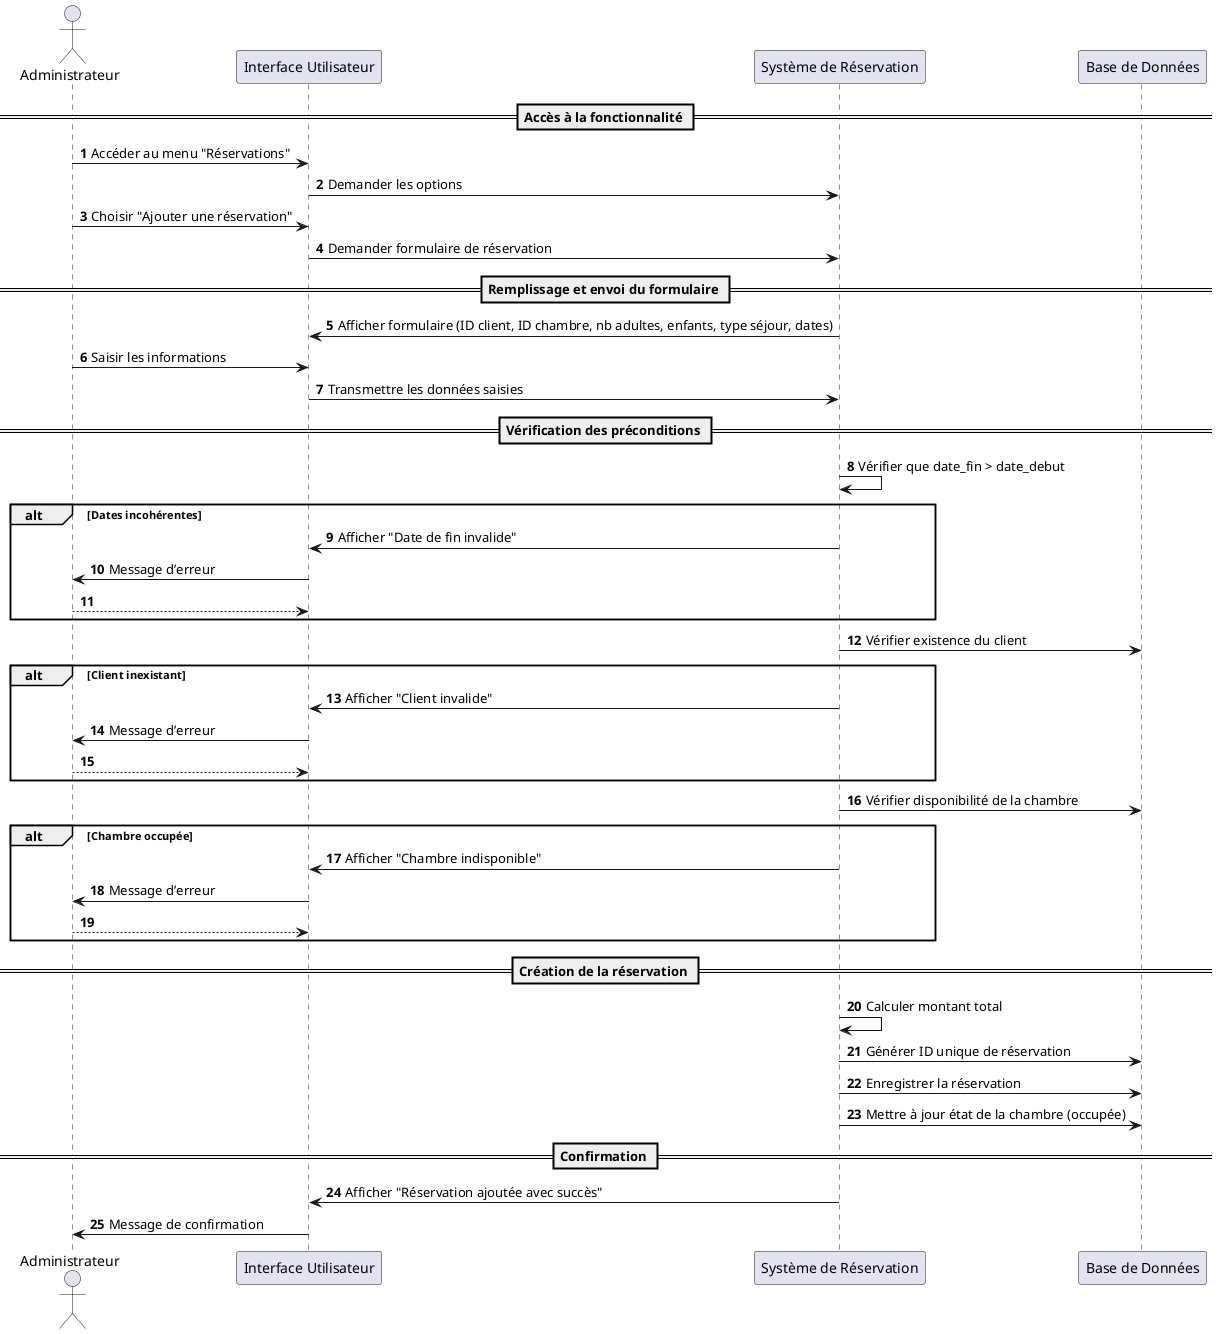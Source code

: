 @startuml
autonumber

actor Administrateur
participant "Interface Utilisateur" as UI
participant "Système de Réservation" as System
participant "Base de Données" as DB

== Accès à la fonctionnalité ==
Administrateur -> UI: Accéder au menu "Réservations"
UI -> System: Demander les options
Administrateur -> UI: Choisir "Ajouter une réservation"
UI -> System: Demander formulaire de réservation

== Remplissage et envoi du formulaire ==
System -> UI: Afficher formulaire (ID client, ID chambre, nb adultes, enfants, type séjour, dates)
Administrateur -> UI: Saisir les informations
UI -> System: Transmettre les données saisies

== Vérification des préconditions ==
System -> System: Vérifier que date_fin > date_debut
alt Dates incohérentes
    System -> UI: Afficher "Date de fin invalide"
    UI -> Administrateur: Message d’erreur
    return
end

System -> DB: Vérifier existence du client
alt Client inexistant
    System -> UI: Afficher "Client invalide"
    UI -> Administrateur: Message d’erreur
    return
end

System -> DB: Vérifier disponibilité de la chambre
alt Chambre occupée
    System -> UI: Afficher "Chambre indisponible"
    UI -> Administrateur: Message d’erreur
    return
end

== Création de la réservation ==
System -> System: Calculer montant total
System -> DB: Générer ID unique de réservation
System -> DB: Enregistrer la réservation
System -> DB: Mettre à jour état de la chambre (occupée)

== Confirmation ==
System -> UI: Afficher "Réservation ajoutée avec succès"
UI -> Administrateur: Message de confirmation

@enduml
